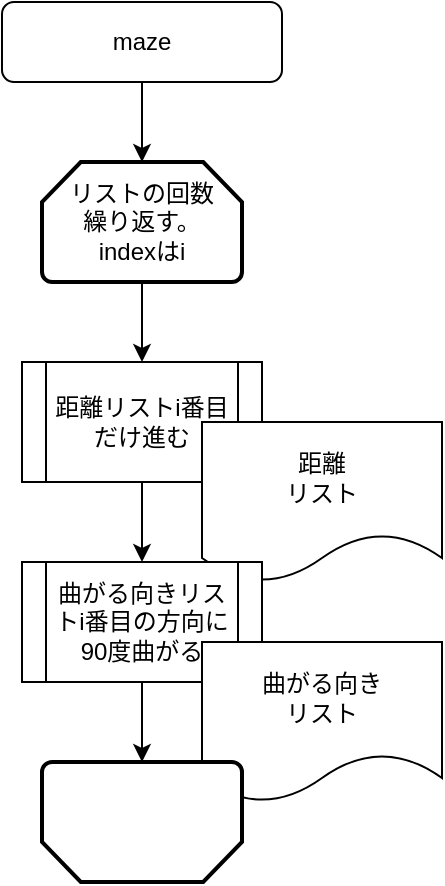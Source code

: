 <mxfile version="24.7.5">
  <diagram id="C5RBs43oDa-KdzZeNtuy" name="Page-1">
    <mxGraphModel dx="611" dy="557" grid="1" gridSize="10" guides="1" tooltips="1" connect="1" arrows="1" fold="1" page="1" pageScale="1" pageWidth="827" pageHeight="1169" math="0" shadow="0">
      <root>
        <mxCell id="WIyWlLk6GJQsqaUBKTNV-0" />
        <mxCell id="WIyWlLk6GJQsqaUBKTNV-1" parent="WIyWlLk6GJQsqaUBKTNV-0" />
        <mxCell id="aLeRlVjYkgvaT8wrGMZh-2" style="edgeStyle=orthogonalEdgeStyle;rounded=0;orthogonalLoop=1;jettySize=auto;html=1;exitX=0.5;exitY=1;exitDx=0;exitDy=0;entryX=0.5;entryY=0;entryDx=0;entryDy=0;" edge="1" parent="WIyWlLk6GJQsqaUBKTNV-1" source="aLeRlVjYkgvaT8wrGMZh-0">
          <mxGeometry relative="1" as="geometry">
            <mxPoint x="160" y="180" as="targetPoint" />
          </mxGeometry>
        </mxCell>
        <mxCell id="aLeRlVjYkgvaT8wrGMZh-0" value="maze" style="rounded=1;whiteSpace=wrap;html=1;" vertex="1" parent="WIyWlLk6GJQsqaUBKTNV-1">
          <mxGeometry x="90" y="100" width="140" height="40" as="geometry" />
        </mxCell>
        <mxCell id="aLeRlVjYkgvaT8wrGMZh-22" style="edgeStyle=orthogonalEdgeStyle;rounded=0;orthogonalLoop=1;jettySize=auto;html=1;exitX=0.5;exitY=1;exitDx=0;exitDy=0;" edge="1" parent="WIyWlLk6GJQsqaUBKTNV-1" source="aLeRlVjYkgvaT8wrGMZh-9" target="aLeRlVjYkgvaT8wrGMZh-19">
          <mxGeometry relative="1" as="geometry" />
        </mxCell>
        <mxCell id="aLeRlVjYkgvaT8wrGMZh-9" value="距離リストi番目だけ進む" style="shape=process;whiteSpace=wrap;html=1;backgroundOutline=1;" vertex="1" parent="WIyWlLk6GJQsqaUBKTNV-1">
          <mxGeometry x="100" y="280" width="120" height="60" as="geometry" />
        </mxCell>
        <mxCell id="aLeRlVjYkgvaT8wrGMZh-21" style="edgeStyle=orthogonalEdgeStyle;rounded=0;orthogonalLoop=1;jettySize=auto;html=1;exitX=0.5;exitY=1;exitDx=0;exitDy=0;exitPerimeter=0;" edge="1" parent="WIyWlLk6GJQsqaUBKTNV-1" source="aLeRlVjYkgvaT8wrGMZh-14" target="aLeRlVjYkgvaT8wrGMZh-9">
          <mxGeometry relative="1" as="geometry" />
        </mxCell>
        <mxCell id="aLeRlVjYkgvaT8wrGMZh-14" value="リストの回数&lt;div&gt;繰り返す。&lt;br&gt;indexはi&lt;/div&gt;" style="strokeWidth=2;html=1;shape=mxgraph.flowchart.loop_limit;whiteSpace=wrap;" vertex="1" parent="WIyWlLk6GJQsqaUBKTNV-1">
          <mxGeometry x="110" y="180" width="100" height="60" as="geometry" />
        </mxCell>
        <mxCell id="aLeRlVjYkgvaT8wrGMZh-15" value="距離&lt;div&gt;リスト&lt;/div&gt;" style="shape=document;whiteSpace=wrap;html=1;boundedLbl=1;" vertex="1" parent="WIyWlLk6GJQsqaUBKTNV-1">
          <mxGeometry x="190" y="310" width="120" height="80" as="geometry" />
        </mxCell>
        <mxCell id="aLeRlVjYkgvaT8wrGMZh-23" style="edgeStyle=orthogonalEdgeStyle;rounded=0;orthogonalLoop=1;jettySize=auto;html=1;exitX=0.5;exitY=1;exitDx=0;exitDy=0;" edge="1" parent="WIyWlLk6GJQsqaUBKTNV-1" source="aLeRlVjYkgvaT8wrGMZh-19" target="aLeRlVjYkgvaT8wrGMZh-18">
          <mxGeometry relative="1" as="geometry" />
        </mxCell>
        <mxCell id="aLeRlVjYkgvaT8wrGMZh-19" value="曲がる向きリストi番目の方向に90度曲がる" style="shape=process;whiteSpace=wrap;html=1;backgroundOutline=1;" vertex="1" parent="WIyWlLk6GJQsqaUBKTNV-1">
          <mxGeometry x="100" y="380" width="120" height="60" as="geometry" />
        </mxCell>
        <mxCell id="aLeRlVjYkgvaT8wrGMZh-16" value="曲がる向き&lt;div&gt;リスト&lt;/div&gt;" style="shape=document;whiteSpace=wrap;html=1;boundedLbl=1;" vertex="1" parent="WIyWlLk6GJQsqaUBKTNV-1">
          <mxGeometry x="190" y="420" width="120" height="80" as="geometry" />
        </mxCell>
        <mxCell id="aLeRlVjYkgvaT8wrGMZh-18" value="" style="strokeWidth=2;html=1;shape=mxgraph.flowchart.loop_limit;whiteSpace=wrap;direction=west;" vertex="1" parent="WIyWlLk6GJQsqaUBKTNV-1">
          <mxGeometry x="110" y="480" width="100" height="60" as="geometry" />
        </mxCell>
      </root>
    </mxGraphModel>
  </diagram>
</mxfile>
